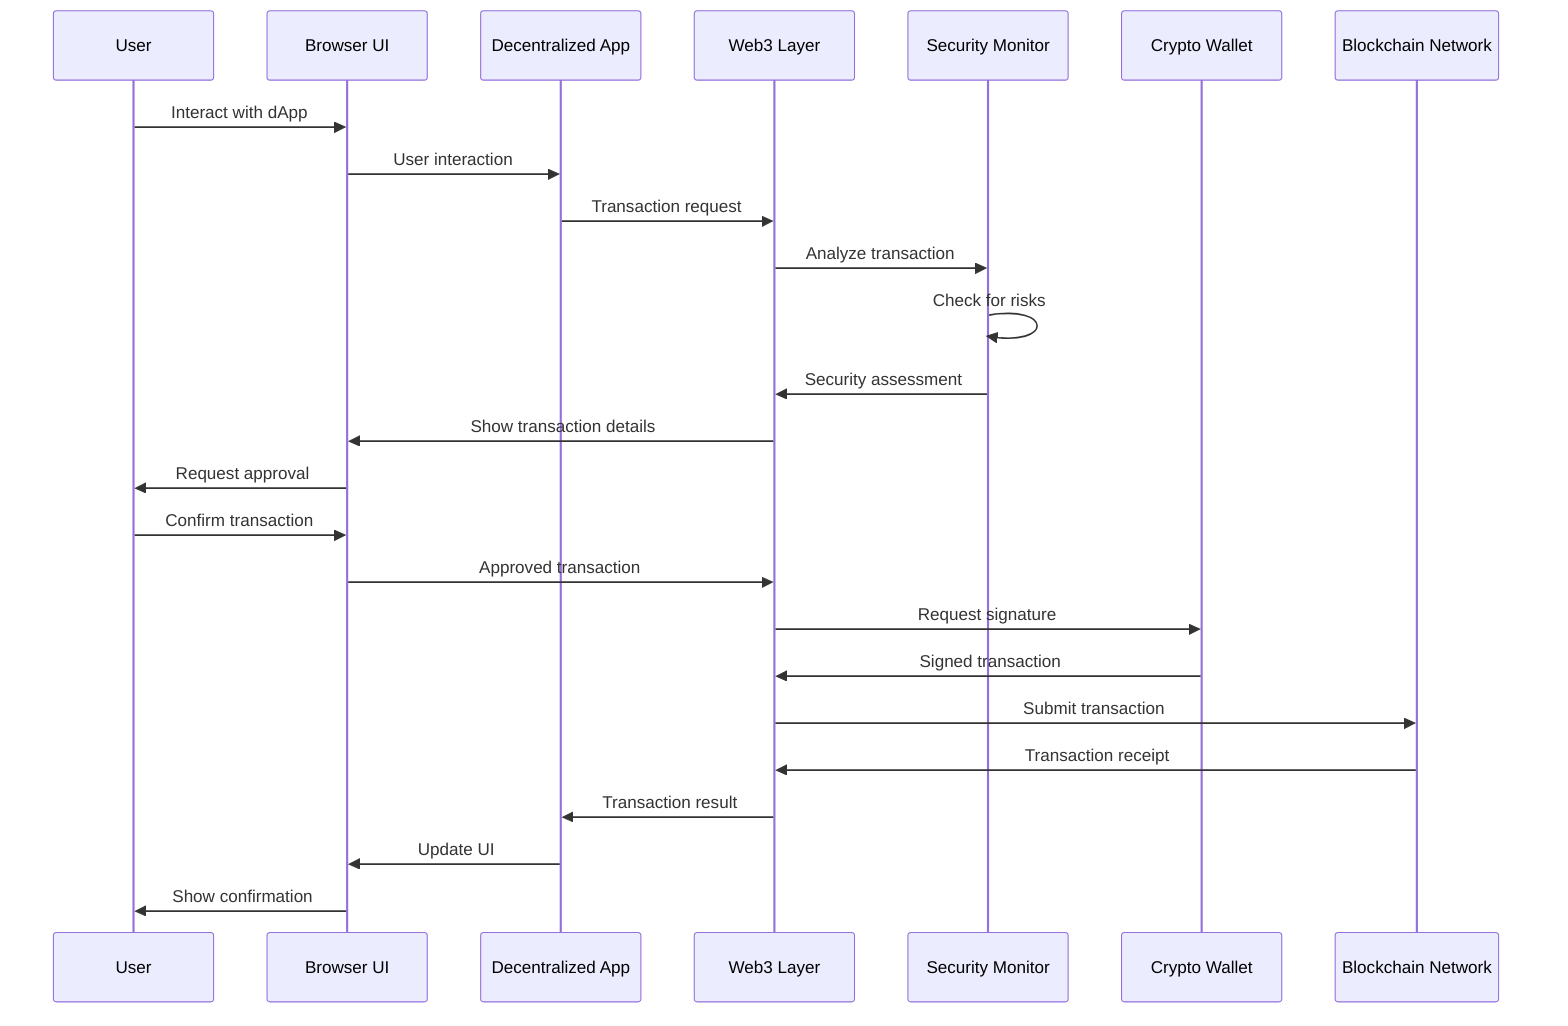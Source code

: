 sequenceDiagram
    participant User
    participant UI as Browser UI
    participant dApp as Decentralized App
    participant Web3Layer as Web3 Layer
    participant SecurityMonitor as Security Monitor
    participant Wallet as Crypto Wallet
    participant Blockchain as Blockchain Network
    
    User->>UI: Interact with dApp
    UI->>dApp: User interaction
    dApp->>Web3Layer: Transaction request
    
    Web3Layer->>SecurityMonitor: Analyze transaction
    SecurityMonitor->>SecurityMonitor: Check for risks
    SecurityMonitor->>Web3Layer: Security assessment
    
    Web3Layer->>UI: Show transaction details
    UI->>User: Request approval
    User->>UI: Confirm transaction
    
    UI->>Web3Layer: Approved transaction
    Web3Layer->>Wallet: Request signature
    Wallet->>Web3Layer: Signed transaction
    Web3Layer->>Blockchain: Submit transaction
    
    Blockchain->>Web3Layer: Transaction receipt
    Web3Layer->>dApp: Transaction result
    dApp->>UI: Update UI
    UI->>User: Show confirmation
